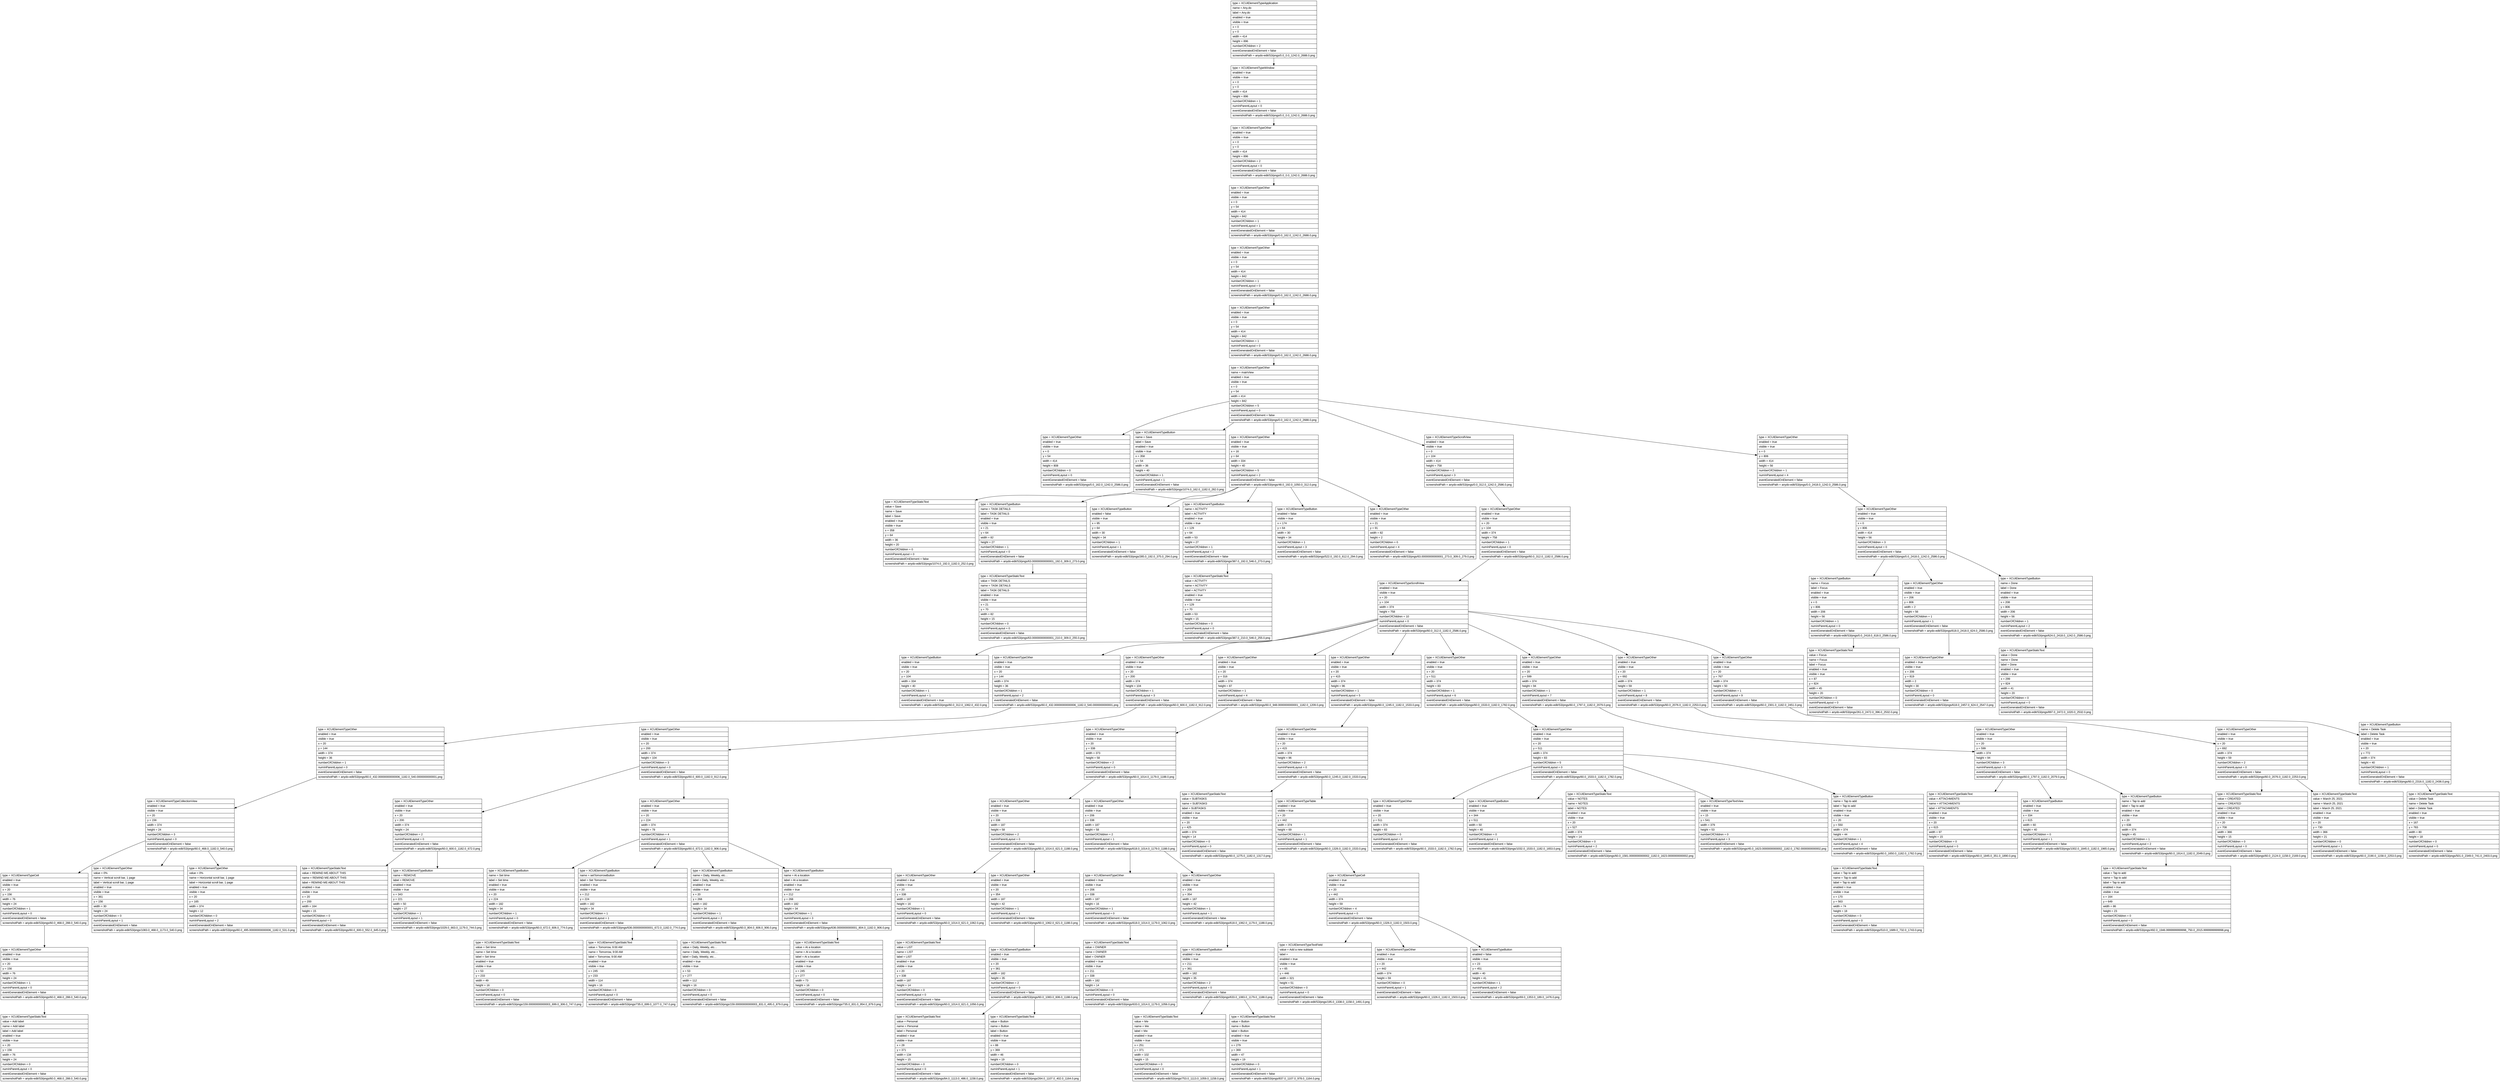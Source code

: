 digraph Layout {

	node [shape=record fontname=Arial];

	0	[label="{type = XCUIElementTypeApplication\l|name = Any.do\l|label = Any.do\l|enabled = true\l|visible = true\l|x = 0\l|y = 0\l|width = 414\l|height = 896\l|numberOfChildren = 2\l|eventGeneratedOnElement = false \l|screenshotPath = anydo-edit/S3/pngs/0.0_0.0_1242.0_2688.0.png\l}"]
	1	[label="{type = XCUIElementTypeWindow\l|enabled = true\l|visible = true\l|x = 0\l|y = 0\l|width = 414\l|height = 896\l|numberOfChildren = 1\l|numInParentLayout = 0\l|eventGeneratedOnElement = false \l|screenshotPath = anydo-edit/S3/pngs/0.0_0.0_1242.0_2688.0.png\l}"]
	2	[label="{type = XCUIElementTypeOther\l|enabled = true\l|visible = true\l|x = 0\l|y = 0\l|width = 414\l|height = 896\l|numberOfChildren = 2\l|numInParentLayout = 0\l|eventGeneratedOnElement = false \l|screenshotPath = anydo-edit/S3/pngs/0.0_0.0_1242.0_2688.0.png\l}"]
	3	[label="{type = XCUIElementTypeOther\l|enabled = true\l|visible = true\l|x = 0\l|y = 54\l|width = 414\l|height = 842\l|numberOfChildren = 1\l|numInParentLayout = 1\l|eventGeneratedOnElement = false \l|screenshotPath = anydo-edit/S3/pngs/0.0_162.0_1242.0_2688.0.png\l}"]
	4	[label="{type = XCUIElementTypeOther\l|enabled = true\l|visible = true\l|x = 0\l|y = 54\l|width = 414\l|height = 842\l|numberOfChildren = 1\l|numInParentLayout = 0\l|eventGeneratedOnElement = false \l|screenshotPath = anydo-edit/S3/pngs/0.0_162.0_1242.0_2688.0.png\l}"]
	5	[label="{type = XCUIElementTypeOther\l|enabled = true\l|visible = true\l|x = 0\l|y = 54\l|width = 414\l|height = 842\l|numberOfChildren = 1\l|numInParentLayout = 0\l|eventGeneratedOnElement = false \l|screenshotPath = anydo-edit/S3/pngs/0.0_162.0_1242.0_2688.0.png\l}"]
	6	[label="{type = XCUIElementTypeOther\l|name = mainView\l|enabled = true\l|visible = true\l|x = 0\l|y = 54\l|width = 414\l|height = 842\l|numberOfChildren = 5\l|numInParentLayout = 0\l|eventGeneratedOnElement = false \l|screenshotPath = anydo-edit/S3/pngs/0.0_162.0_1242.0_2688.0.png\l}"]
	7	[label="{type = XCUIElementTypeOther\l|enabled = true\l|visible = true\l|x = 0\l|y = 54\l|width = 414\l|height = 808\l|numberOfChildren = 0\l|numInParentLayout = 0\l|eventGeneratedOnElement = false \l|screenshotPath = anydo-edit/S3/pngs/0.0_162.0_1242.0_2586.0.png\l}"]
	8	[label="{type = XCUIElementTypeButton\l|name = Save\l|label = Save\l|enabled = true\l|visible = true\l|x = 358\l|y = 54\l|width = 36\l|height = 40\l|numberOfChildren = 1\l|numInParentLayout = 1\l|eventGeneratedOnElement = false \l|screenshotPath = anydo-edit/S3/pngs/1074.0_162.0_1182.0_282.0.png\l}"]
	9	[label="{type = XCUIElementTypeOther\l|enabled = true\l|visible = true\l|x = 16\l|y = 64\l|width = 334\l|height = 40\l|numberOfChildren = 5\l|numInParentLayout = 2\l|eventGeneratedOnElement = false \l|screenshotPath = anydo-edit/S3/pngs/48.0_192.0_1050.0_312.0.png\l}"]
	10	[label="{type = XCUIElementTypeScrollView\l|enabled = true\l|visible = true\l|x = 0\l|y = 104\l|width = 414\l|height = 758\l|numberOfChildren = 2\l|numInParentLayout = 3\l|eventGeneratedOnElement = false \l|screenshotPath = anydo-edit/S3/pngs/0.0_312.0_1242.0_2586.0.png\l}"]
	11	[label="{type = XCUIElementTypeOther\l|enabled = true\l|visible = true\l|x = 0\l|y = 806\l|width = 414\l|height = 56\l|numberOfChildren = 1\l|numInParentLayout = 4\l|eventGeneratedOnElement = false \l|screenshotPath = anydo-edit/S3/pngs/0.0_2418.0_1242.0_2586.0.png\l}"]
	12	[label="{type = XCUIElementTypeStaticText\l|value = Save\l|name = Save\l|label = Save\l|enabled = true\l|visible = true\l|x = 358\l|y = 64\l|width = 36\l|height = 20\l|numberOfChildren = 0\l|numInParentLayout = 0\l|eventGeneratedOnElement = false \l|screenshotPath = anydo-edit/S3/pngs/1074.0_192.0_1182.0_252.0.png\l}"]
	13	[label="{type = XCUIElementTypeButton\l|name = TASK DETAILS\l|label = TASK DETAILS\l|enabled = true\l|visible = true\l|x = 21\l|y = 64\l|width = 82\l|height = 27\l|numberOfChildren = 1\l|numInParentLayout = 0\l|eventGeneratedOnElement = false \l|screenshotPath = anydo-edit/S3/pngs/63.00000000000001_192.0_309.0_273.0.png\l}"]
	14	[label="{type = XCUIElementTypeButton\l|enabled = false\l|visible = true\l|x = 95\l|y = 64\l|width = 30\l|height = 34\l|numberOfChildren = 1\l|numInParentLayout = 1\l|eventGeneratedOnElement = false \l|screenshotPath = anydo-edit/S3/pngs/285.0_192.0_375.0_294.0.png\l}"]
	15	[label="{type = XCUIElementTypeButton\l|name = ACTIVITY\l|label = ACTIVITY\l|enabled = true\l|visible = true\l|x = 129\l|y = 64\l|width = 53\l|height = 27\l|numberOfChildren = 1\l|numInParentLayout = 2\l|eventGeneratedOnElement = false \l|screenshotPath = anydo-edit/S3/pngs/387.0_192.0_546.0_273.0.png\l}"]
	16	[label="{type = XCUIElementTypeButton\l|enabled = false\l|visible = true\l|x = 174\l|y = 64\l|width = 30\l|height = 34\l|numberOfChildren = 1\l|numInParentLayout = 3\l|eventGeneratedOnElement = false \l|screenshotPath = anydo-edit/S3/pngs/522.0_192.0_612.0_294.0.png\l}"]
	17	[label="{type = XCUIElementTypeOther\l|enabled = true\l|visible = true\l|x = 21\l|y = 91\l|width = 82\l|height = 2\l|numberOfChildren = 0\l|numInParentLayout = 4\l|eventGeneratedOnElement = false \l|screenshotPath = anydo-edit/S3/pngs/63.00000000000001_273.0_309.0_279.0.png\l}"]
	18	[label="{type = XCUIElementTypeOther\l|enabled = true\l|visible = true\l|x = 20\l|y = 104\l|width = 374\l|height = 758\l|numberOfChildren = 1\l|numInParentLayout = 0\l|eventGeneratedOnElement = false \l|screenshotPath = anydo-edit/S3/pngs/60.0_312.0_1182.0_2586.0.png\l}"]
	19	[label="{type = XCUIElementTypeOther\l|enabled = true\l|visible = true\l|x = 0\l|y = 806\l|width = 414\l|height = 56\l|numberOfChildren = 3\l|numInParentLayout = 0\l|eventGeneratedOnElement = false \l|screenshotPath = anydo-edit/S3/pngs/0.0_2418.0_1242.0_2586.0.png\l}"]
	20	[label="{type = XCUIElementTypeStaticText\l|value = TASK DETAILS\l|name = TASK DETAILS\l|label = TASK DETAILS\l|enabled = true\l|visible = true\l|x = 21\l|y = 70\l|width = 82\l|height = 15\l|numberOfChildren = 0\l|numInParentLayout = 0\l|eventGeneratedOnElement = false \l|screenshotPath = anydo-edit/S3/pngs/63.00000000000001_210.0_309.0_255.0.png\l}"]
	21	[label="{type = XCUIElementTypeStaticText\l|value = ACTIVITY\l|name = ACTIVITY\l|label = ACTIVITY\l|enabled = true\l|visible = true\l|x = 129\l|y = 70\l|width = 53\l|height = 15\l|numberOfChildren = 0\l|numInParentLayout = 0\l|eventGeneratedOnElement = false \l|screenshotPath = anydo-edit/S3/pngs/387.0_210.0_546.0_255.0.png\l}"]
	22	[label="{type = XCUIElementTypeScrollView\l|enabled = true\l|visible = true\l|x = 20\l|y = 104\l|width = 374\l|height = 758\l|numberOfChildren = 10\l|numInParentLayout = 0\l|eventGeneratedOnElement = false \l|screenshotPath = anydo-edit/S3/pngs/60.0_312.0_1182.0_2586.0.png\l}"]
	23	[label="{type = XCUIElementTypeButton\l|name = Focus\l|label = Focus\l|enabled = true\l|visible = true\l|x = 0\l|y = 806\l|width = 206\l|height = 56\l|numberOfChildren = 1\l|numInParentLayout = 0\l|eventGeneratedOnElement = false \l|screenshotPath = anydo-edit/S3/pngs/0.0_2418.0_618.0_2586.0.png\l}"]
	24	[label="{type = XCUIElementTypeOther\l|enabled = true\l|visible = true\l|x = 206\l|y = 806\l|width = 2\l|height = 56\l|numberOfChildren = 1\l|numInParentLayout = 1\l|eventGeneratedOnElement = false \l|screenshotPath = anydo-edit/S3/pngs/618.0_2418.0_624.0_2586.0.png\l}"]
	25	[label="{type = XCUIElementTypeButton\l|name = Done\l|label = Done\l|enabled = true\l|visible = true\l|x = 208\l|y = 806\l|width = 206\l|height = 56\l|numberOfChildren = 1\l|numInParentLayout = 2\l|eventGeneratedOnElement = false \l|screenshotPath = anydo-edit/S3/pngs/624.0_2418.0_1242.0_2586.0.png\l}"]
	26	[label="{type = XCUIElementTypeButton\l|enabled = true\l|visible = true\l|x = 20\l|y = 104\l|width = 334\l|height = 40\l|numberOfChildren = 1\l|numInParentLayout = 1\l|eventGeneratedOnElement = true \l|screenshotPath = anydo-edit/S3/pngs/60.0_312.0_1062.0_432.0.png\l}"]
	27	[label="{type = XCUIElementTypeOther\l|enabled = true\l|visible = true\l|x = 20\l|y = 144\l|width = 374\l|height = 36\l|numberOfChildren = 1\l|numInParentLayout = 2\l|eventGeneratedOnElement = false \l|screenshotPath = anydo-edit/S3/pngs/60.0_432.00000000000006_1182.0_540.0000000000001.png\l}"]
	28	[label="{type = XCUIElementTypeOther\l|enabled = true\l|visible = true\l|x = 20\l|y = 200\l|width = 374\l|height = 104\l|numberOfChildren = 1\l|numInParentLayout = 3\l|eventGeneratedOnElement = false \l|screenshotPath = anydo-edit/S3/pngs/60.0_600.0_1182.0_912.0.png\l}"]
	29	[label="{type = XCUIElementTypeOther\l|enabled = true\l|visible = true\l|x = 20\l|y = 316\l|width = 374\l|height = 87\l|numberOfChildren = 1\l|numInParentLayout = 4\l|eventGeneratedOnElement = false \l|screenshotPath = anydo-edit/S3/pngs/60.0_948.0000000000001_1182.0_1209.0.png\l}"]
	30	[label="{type = XCUIElementTypeOther\l|enabled = true\l|visible = true\l|x = 20\l|y = 415\l|width = 374\l|height = 96\l|numberOfChildren = 1\l|numInParentLayout = 5\l|eventGeneratedOnElement = false \l|screenshotPath = anydo-edit/S3/pngs/60.0_1245.0_1182.0_1533.0.png\l}"]
	31	[label="{type = XCUIElementTypeOther\l|enabled = true\l|visible = true\l|x = 20\l|y = 511\l|width = 374\l|height = 83\l|numberOfChildren = 1\l|numInParentLayout = 6\l|eventGeneratedOnElement = false \l|screenshotPath = anydo-edit/S3/pngs/60.0_1533.0_1182.0_1782.0.png\l}"]
	32	[label="{type = XCUIElementTypeOther\l|enabled = true\l|visible = true\l|x = 20\l|y = 599\l|width = 374\l|height = 94\l|numberOfChildren = 1\l|numInParentLayout = 7\l|eventGeneratedOnElement = false \l|screenshotPath = anydo-edit/S3/pngs/60.0_1797.0_1182.0_2079.0.png\l}"]
	33	[label="{type = XCUIElementTypeOther\l|enabled = true\l|visible = true\l|x = 20\l|y = 692\l|width = 374\l|height = 59\l|numberOfChildren = 1\l|numInParentLayout = 8\l|eventGeneratedOnElement = false \l|screenshotPath = anydo-edit/S3/pngs/60.0_2076.0_1182.0_2253.0.png\l}"]
	34	[label="{type = XCUIElementTypeOther\l|enabled = true\l|visible = true\l|x = 20\l|y = 767\l|width = 374\l|height = 50\l|numberOfChildren = 1\l|numInParentLayout = 9\l|eventGeneratedOnElement = false \l|screenshotPath = anydo-edit/S3/pngs/60.0_2301.0_1182.0_2451.0.png\l}"]
	35	[label="{type = XCUIElementTypeStaticText\l|value = Focus\l|name = Focus\l|label = Focus\l|enabled = true\l|visible = true\l|x = 87\l|y = 824\l|width = 45\l|height = 20\l|numberOfChildren = 0\l|numInParentLayout = 0\l|eventGeneratedOnElement = false \l|screenshotPath = anydo-edit/S3/pngs/261.0_2472.0_396.0_2532.0.png\l}"]
	36	[label="{type = XCUIElementTypeOther\l|enabled = true\l|visible = true\l|x = 206\l|y = 819\l|width = 2\l|height = 30\l|numberOfChildren = 0\l|numInParentLayout = 0\l|eventGeneratedOnElement = false \l|screenshotPath = anydo-edit/S3/pngs/618.0_2457.0_624.0_2547.0.png\l}"]
	37	[label="{type = XCUIElementTypeStaticText\l|value = Done\l|name = Done\l|label = Done\l|enabled = true\l|visible = true\l|x = 299\l|y = 824\l|width = 41\l|height = 20\l|numberOfChildren = 0\l|numInParentLayout = 0\l|eventGeneratedOnElement = false \l|screenshotPath = anydo-edit/S3/pngs/897.0_2472.0_1020.0_2532.0.png\l}"]
	38	[label="{type = XCUIElementTypeOther\l|enabled = true\l|visible = true\l|x = 20\l|y = 144\l|width = 374\l|height = 36\l|numberOfChildren = 1\l|numInParentLayout = 0\l|eventGeneratedOnElement = false \l|screenshotPath = anydo-edit/S3/pngs/60.0_432.00000000000006_1182.0_540.0000000000001.png\l}"]
	39	[label="{type = XCUIElementTypeOther\l|enabled = true\l|visible = true\l|x = 20\l|y = 200\l|width = 374\l|height = 104\l|numberOfChildren = 3\l|numInParentLayout = 0\l|eventGeneratedOnElement = false \l|screenshotPath = anydo-edit/S3/pngs/60.0_600.0_1182.0_912.0.png\l}"]
	40	[label="{type = XCUIElementTypeOther\l|enabled = true\l|visible = true\l|x = 20\l|y = 338\l|width = 373\l|height = 58\l|numberOfChildren = 2\l|numInParentLayout = 0\l|eventGeneratedOnElement = false \l|screenshotPath = anydo-edit/S3/pngs/60.0_1014.0_1179.0_1188.0.png\l}"]
	41	[label="{type = XCUIElementTypeOther\l|enabled = true\l|visible = true\l|x = 20\l|y = 415\l|width = 374\l|height = 96\l|numberOfChildren = 2\l|numInParentLayout = 0\l|eventGeneratedOnElement = false \l|screenshotPath = anydo-edit/S3/pngs/60.0_1245.0_1182.0_1533.0.png\l}"]
	42	[label="{type = XCUIElementTypeOther\l|enabled = true\l|visible = true\l|x = 20\l|y = 511\l|width = 374\l|height = 83\l|numberOfChildren = 5\l|numInParentLayout = 0\l|eventGeneratedOnElement = false \l|screenshotPath = anydo-edit/S3/pngs/60.0_1533.0_1182.0_1782.0.png\l}"]
	43	[label="{type = XCUIElementTypeOther\l|enabled = true\l|visible = true\l|x = 20\l|y = 599\l|width = 374\l|height = 94\l|numberOfChildren = 3\l|numInParentLayout = 0\l|eventGeneratedOnElement = false \l|screenshotPath = anydo-edit/S3/pngs/60.0_1797.0_1182.0_2079.0.png\l}"]
	44	[label="{type = XCUIElementTypeOther\l|enabled = true\l|visible = true\l|x = 20\l|y = 692\l|width = 374\l|height = 59\l|numberOfChildren = 2\l|numInParentLayout = 0\l|eventGeneratedOnElement = false \l|screenshotPath = anydo-edit/S3/pngs/60.0_2076.0_1182.0_2253.0.png\l}"]
	45	[label="{type = XCUIElementTypeButton\l|name = Delete Task\l|label = Delete Task\l|enabled = true\l|visible = true\l|x = 20\l|y = 772\l|width = 374\l|height = 40\l|numberOfChildren = 1\l|numInParentLayout = 0\l|eventGeneratedOnElement = false \l|screenshotPath = anydo-edit/S3/pngs/60.0_2316.0_1182.0_2436.0.png\l}"]
	46	[label="{type = XCUIElementTypeCollectionView\l|enabled = true\l|visible = true\l|x = 20\l|y = 156\l|width = 374\l|height = 24\l|numberOfChildren = 3\l|numInParentLayout = 0\l|eventGeneratedOnElement = false \l|screenshotPath = anydo-edit/S3/pngs/60.0_468.0_1182.0_540.0.png\l}"]
	47	[label="{type = XCUIElementTypeOther\l|enabled = true\l|visible = true\l|x = 20\l|y = 200\l|width = 374\l|height = 24\l|numberOfChildren = 2\l|numInParentLayout = 0\l|eventGeneratedOnElement = false \l|screenshotPath = anydo-edit/S3/pngs/60.0_600.0_1182.0_672.0.png\l}"]
	48	[label="{type = XCUIElementTypeOther\l|enabled = true\l|visible = true\l|x = 20\l|y = 224\l|width = 374\l|height = 78\l|numberOfChildren = 4\l|numInParentLayout = 1\l|eventGeneratedOnElement = false \l|screenshotPath = anydo-edit/S3/pngs/60.0_672.0_1182.0_906.0.png\l}"]
	49	[label="{type = XCUIElementTypeOther\l|enabled = true\l|visible = true\l|x = 20\l|y = 338\l|width = 187\l|height = 58\l|numberOfChildren = 2\l|numInParentLayout = 0\l|eventGeneratedOnElement = false \l|screenshotPath = anydo-edit/S3/pngs/60.0_1014.0_621.0_1188.0.png\l}"]
	50	[label="{type = XCUIElementTypeOther\l|enabled = true\l|visible = true\l|x = 206\l|y = 338\l|width = 187\l|height = 58\l|numberOfChildren = 2\l|numInParentLayout = 1\l|eventGeneratedOnElement = false \l|screenshotPath = anydo-edit/S3/pngs/618.0_1014.0_1179.0_1188.0.png\l}"]
	51	[label="{type = XCUIElementTypeStaticText\l|value = SUBTASKS\l|name = SUBTASKS\l|label = SUBTASKS\l|enabled = true\l|visible = true\l|x = 20\l|y = 425\l|width = 374\l|height = 14\l|numberOfChildren = 0\l|numInParentLayout = 0\l|eventGeneratedOnElement = false \l|screenshotPath = anydo-edit/S3/pngs/60.0_1275.0_1182.0_1317.0.png\l}"]
	52	[label="{type = XCUIElementTypeTable\l|enabled = true\l|visible = true\l|x = 20\l|y = 442\l|width = 374\l|height = 69\l|numberOfChildren = 1\l|numInParentLayout = 1\l|eventGeneratedOnElement = false \l|screenshotPath = anydo-edit/S3/pngs/60.0_1326.0_1182.0_1533.0.png\l}"]
	53	[label="{type = XCUIElementTypeOther\l|enabled = true\l|visible = true\l|x = 20\l|y = 511\l|width = 374\l|height = 83\l|numberOfChildren = 0\l|numInParentLayout = 0\l|eventGeneratedOnElement = false \l|screenshotPath = anydo-edit/S3/pngs/60.0_1533.0_1182.0_1782.0.png\l}"]
	54	[label="{type = XCUIElementTypeButton\l|enabled = true\l|visible = true\l|x = 344\l|y = 511\l|width = 50\l|height = 40\l|numberOfChildren = 0\l|numInParentLayout = 1\l|eventGeneratedOnElement = false \l|screenshotPath = anydo-edit/S3/pngs/1032.0_1533.0_1182.0_1653.0.png\l}"]
	55	[label="{type = XCUIElementTypeStaticText\l|value = NOTES\l|name = NOTES\l|label = NOTES\l|enabled = true\l|visible = true\l|x = 20\l|y = 527\l|width = 374\l|height = 14\l|numberOfChildren = 0\l|numInParentLayout = 2\l|eventGeneratedOnElement = false \l|screenshotPath = anydo-edit/S3/pngs/60.0_1581.0000000000002_1182.0_1623.0000000000002.png\l}"]
	56	[label="{type = XCUIElementTypeTextView\l|enabled = true\l|visible = true\l|x = 15\l|y = 541\l|width = 379\l|height = 53\l|numberOfChildren = 0\l|numInParentLayout = 3\l|eventGeneratedOnElement = false \l|screenshotPath = anydo-edit/S3/pngs/45.0_1623.0000000000002_1182.0_1782.0000000000002.png\l}"]
	57	[label="{type = XCUIElementTypeButton\l|name = Tap to add\l|label = Tap to add\l|enabled = true\l|visible = true\l|x = 20\l|y = 550\l|width = 374\l|height = 44\l|numberOfChildren = 1\l|numInParentLayout = 4\l|eventGeneratedOnElement = false \l|screenshotPath = anydo-edit/S3/pngs/60.0_1650.0_1182.0_1782.0.png\l}"]
	58	[label="{type = XCUIElementTypeStaticText\l|value = ATTACHMENTS\l|name = ATTACHMENTS\l|label = ATTACHMENTS\l|enabled = true\l|visible = true\l|x = 20\l|y = 615\l|width = 97\l|height = 15\l|numberOfChildren = 0\l|numInParentLayout = 0\l|eventGeneratedOnElement = false \l|screenshotPath = anydo-edit/S3/pngs/60.0_1845.0_351.0_1890.0.png\l}"]
	59	[label="{type = XCUIElementTypeButton\l|enabled = true\l|visible = true\l|x = 334\l|y = 615\l|width = 60\l|height = 40\l|numberOfChildren = 0\l|numInParentLayout = 1\l|eventGeneratedOnElement = false \l|screenshotPath = anydo-edit/S3/pngs/1002.0_1845.0_1182.0_1965.0.png\l}"]
	60	[label="{type = XCUIElementTypeButton\l|name = Tap to add\l|label = Tap to add\l|enabled = true\l|visible = true\l|x = 20\l|y = 638\l|width = 374\l|height = 45\l|numberOfChildren = 1\l|numInParentLayout = 2\l|eventGeneratedOnElement = false \l|screenshotPath = anydo-edit/S3/pngs/60.0_1914.0_1182.0_2049.0.png\l}"]
	61	[label="{type = XCUIElementTypeStaticText\l|value = CREATED\l|name = CREATED\l|label = CREATED\l|enabled = true\l|visible = true\l|x = 20\l|y = 708\l|width = 366\l|height = 15\l|numberOfChildren = 0\l|numInParentLayout = 0\l|eventGeneratedOnElement = false \l|screenshotPath = anydo-edit/S3/pngs/60.0_2124.0_1158.0_2169.0.png\l}"]
	62	[label="{type = XCUIElementTypeStaticText\l|value = March 25, 2021\l|name = March 25, 2021\l|label = March 25, 2021\l|enabled = true\l|visible = true\l|x = 20\l|y = 730\l|width = 366\l|height = 21\l|numberOfChildren = 0\l|numInParentLayout = 1\l|eventGeneratedOnElement = false \l|screenshotPath = anydo-edit/S3/pngs/60.0_2190.0_1158.0_2253.0.png\l}"]
	63	[label="{type = XCUIElementTypeStaticText\l|value = Delete Task\l|name = Delete Task\l|label = Delete Task\l|enabled = true\l|visible = true\l|x = 167\l|y = 783\l|width = 80\l|height = 18\l|numberOfChildren = 0\l|numInParentLayout = 0\l|eventGeneratedOnElement = false \l|screenshotPath = anydo-edit/S3/pngs/501.0_2349.0_741.0_2403.0.png\l}"]
	64	[label="{type = XCUIElementTypeCell\l|enabled = true\l|visible = true\l|x = 20\l|y = 156\l|width = 76\l|height = 24\l|numberOfChildren = 1\l|numInParentLayout = 0\l|eventGeneratedOnElement = false \l|screenshotPath = anydo-edit/S3/pngs/60.0_468.0_288.0_540.0.png\l}"]
	65	[label="{type = XCUIElementTypeOther\l|value = 0%\l|name = Vertical scroll bar, 1 page\l|label = Vertical scroll bar, 1 page\l|enabled = true\l|visible = true\l|x = 361\l|y = 156\l|width = 30\l|height = 24\l|numberOfChildren = 0\l|numInParentLayout = 1\l|eventGeneratedOnElement = false \l|screenshotPath = anydo-edit/S3/pngs/1083.0_468.0_1173.0_540.0.png\l}"]
	66	[label="{type = XCUIElementTypeOther\l|value = 0%\l|name = Horizontal scroll bar, 1 page\l|label = Horizontal scroll bar, 1 page\l|enabled = true\l|visible = true\l|x = 20\l|y = 165\l|width = 374\l|height = 12\l|numberOfChildren = 0\l|numInParentLayout = 2\l|eventGeneratedOnElement = false \l|screenshotPath = anydo-edit/S3/pngs/60.0_495.00000000000006_1182.0_531.0.png\l}"]
	67	[label="{type = XCUIElementTypeStaticText\l|value = REMIND ME ABOUT THIS\l|name = REMIND ME ABOUT THIS\l|label = REMIND ME ABOUT THIS\l|enabled = true\l|visible = true\l|x = 20\l|y = 200\l|width = 164\l|height = 15\l|numberOfChildren = 0\l|numInParentLayout = 0\l|eventGeneratedOnElement = false \l|screenshotPath = anydo-edit/S3/pngs/60.0_600.0_552.0_645.0.png\l}"]
	68	[label="{type = XCUIElementTypeButton\l|name = REMOVE\l|label = REMOVE\l|enabled = true\l|visible = true\l|x = 343\l|y = 221\l|width = 50\l|height = 27\l|numberOfChildren = 1\l|numInParentLayout = 1\l|eventGeneratedOnElement = false \l|screenshotPath = anydo-edit/S3/pngs/1029.0_663.0_1179.0_744.0.png\l}"]
	69	[label="{type = XCUIElementTypeButton\l|name = Set time\l|label = Set time\l|enabled = true\l|visible = true\l|x = 20\l|y = 224\l|width = 182\l|height = 34\l|numberOfChildren = 1\l|numInParentLayout = 0\l|eventGeneratedOnElement = false \l|screenshotPath = anydo-edit/S3/pngs/60.0_672.0_606.0_774.0.png\l}"]
	70	[label="{type = XCUIElementTypeButton\l|name = setTomorrowButton\l|label = Set Tomorrow\l|enabled = true\l|visible = true\l|x = 212\l|y = 224\l|width = 182\l|height = 34\l|numberOfChildren = 1\l|numInParentLayout = 1\l|eventGeneratedOnElement = false \l|screenshotPath = anydo-edit/S3/pngs/636.0000000000001_672.0_1182.0_774.0.png\l}"]
	71	[label="{type = XCUIElementTypeButton\l|name = Daily, Weekly, etc…\l|label = Daily, Weekly, etc…\l|enabled = true\l|visible = true\l|x = 20\l|y = 268\l|width = 182\l|height = 34\l|numberOfChildren = 1\l|numInParentLayout = 2\l|eventGeneratedOnElement = false \l|screenshotPath = anydo-edit/S3/pngs/60.0_804.0_606.0_906.0.png\l}"]
	72	[label="{type = XCUIElementTypeButton\l|name = At a location\l|label = At a location\l|enabled = true\l|visible = true\l|x = 212\l|y = 268\l|width = 182\l|height = 34\l|numberOfChildren = 1\l|numInParentLayout = 3\l|eventGeneratedOnElement = false \l|screenshotPath = anydo-edit/S3/pngs/636.0000000000001_804.0_1182.0_906.0.png\l}"]
	73	[label="{type = XCUIElementTypeOther\l|enabled = true\l|visible = true\l|x = 20\l|y = 338\l|width = 187\l|height = 16\l|numberOfChildren = 1\l|numInParentLayout = 0\l|eventGeneratedOnElement = false \l|screenshotPath = anydo-edit/S3/pngs/60.0_1014.0_621.0_1062.0.png\l}"]
	74	[label="{type = XCUIElementTypeOther\l|enabled = true\l|visible = true\l|x = 20\l|y = 354\l|width = 187\l|height = 42\l|numberOfChildren = 1\l|numInParentLayout = 1\l|eventGeneratedOnElement = false \l|screenshotPath = anydo-edit/S3/pngs/60.0_1062.0_621.0_1188.0.png\l}"]
	75	[label="{type = XCUIElementTypeOther\l|enabled = true\l|visible = true\l|x = 206\l|y = 338\l|width = 187\l|height = 16\l|numberOfChildren = 1\l|numInParentLayout = 0\l|eventGeneratedOnElement = false \l|screenshotPath = anydo-edit/S3/pngs/618.0_1014.0_1179.0_1062.0.png\l}"]
	76	[label="{type = XCUIElementTypeOther\l|enabled = true\l|visible = true\l|x = 206\l|y = 354\l|width = 187\l|height = 42\l|numberOfChildren = 1\l|numInParentLayout = 1\l|eventGeneratedOnElement = false \l|screenshotPath = anydo-edit/S3/pngs/618.0_1062.0_1179.0_1188.0.png\l}"]
	77	[label="{type = XCUIElementTypeCell\l|enabled = true\l|visible = true\l|x = 20\l|y = 442\l|width = 374\l|height = 59\l|numberOfChildren = 4\l|numInParentLayout = 0\l|eventGeneratedOnElement = false \l|screenshotPath = anydo-edit/S3/pngs/60.0_1326.0_1182.0_1503.0.png\l}"]
	78	[label="{type = XCUIElementTypeStaticText\l|value = Tap to add\l|name = Tap to add\l|label = Tap to add\l|enabled = true\l|visible = true\l|x = 170\l|y = 563\l|width = 74\l|height = 18\l|numberOfChildren = 0\l|numInParentLayout = 0\l|eventGeneratedOnElement = false \l|screenshotPath = anydo-edit/S3/pngs/510.0_1689.0_732.0_1743.0.png\l}"]
	79	[label="{type = XCUIElementTypeStaticText\l|value = Tap to add\l|name = Tap to add\l|label = Tap to add\l|enabled = true\l|visible = true\l|x = 164\l|y = 649\l|width = 86\l|height = 23\l|numberOfChildren = 0\l|numInParentLayout = 0\l|eventGeneratedOnElement = false \l|screenshotPath = anydo-edit/S3/pngs/492.0_1946.9999999999998_750.0_2015.9999999999998.png\l}"]
	80	[label="{type = XCUIElementTypeOther\l|enabled = true\l|visible = true\l|x = 20\l|y = 156\l|width = 76\l|height = 24\l|numberOfChildren = 1\l|numInParentLayout = 0\l|eventGeneratedOnElement = false \l|screenshotPath = anydo-edit/S3/pngs/60.0_468.0_288.0_540.0.png\l}"]
	81	[label="{type = XCUIElementTypeStaticText\l|value = Set time\l|name = Set time\l|label = Set time\l|enabled = true\l|visible = true\l|x = 53\l|y = 233\l|width = 49\l|height = 16\l|numberOfChildren = 0\l|numInParentLayout = 0\l|eventGeneratedOnElement = false \l|screenshotPath = anydo-edit/S3/pngs/159.00000000000003_699.0_306.0_747.0.png\l}"]
	82	[label="{type = XCUIElementTypeStaticText\l|value = Tomorrow, 9:00 AM\l|name = Tomorrow, 9:00 AM\l|label = Tomorrow, 9:00 AM\l|enabled = true\l|visible = true\l|x = 245\l|y = 233\l|width = 114\l|height = 16\l|numberOfChildren = 0\l|numInParentLayout = 0\l|eventGeneratedOnElement = false \l|screenshotPath = anydo-edit/S3/pngs/735.0_699.0_1077.0_747.0.png\l}"]
	83	[label="{type = XCUIElementTypeStaticText\l|value = Daily, Weekly, etc…\l|name = Daily, Weekly, etc…\l|label = Daily, Weekly, etc…\l|enabled = true\l|visible = true\l|x = 53\l|y = 277\l|width = 112\l|height = 16\l|numberOfChildren = 0\l|numInParentLayout = 0\l|eventGeneratedOnElement = false \l|screenshotPath = anydo-edit/S3/pngs/159.00000000000003_831.0_495.0_879.0.png\l}"]
	84	[label="{type = XCUIElementTypeStaticText\l|value = At a location\l|name = At a location\l|label = At a location\l|enabled = true\l|visible = true\l|x = 245\l|y = 277\l|width = 73\l|height = 16\l|numberOfChildren = 0\l|numInParentLayout = 0\l|eventGeneratedOnElement = false \l|screenshotPath = anydo-edit/S3/pngs/735.0_831.0_954.0_879.0.png\l}"]
	85	[label="{type = XCUIElementTypeStaticText\l|value = LIST\l|name = LIST\l|label = LIST\l|enabled = true\l|visible = true\l|x = 20\l|y = 338\l|width = 187\l|height = 14\l|numberOfChildren = 0\l|numInParentLayout = 0\l|eventGeneratedOnElement = false \l|screenshotPath = anydo-edit/S3/pngs/60.0_1014.0_621.0_1056.0.png\l}"]
	86	[label="{type = XCUIElementTypeButton\l|enabled = true\l|visible = true\l|x = 20\l|y = 361\l|width = 182\l|height = 35\l|numberOfChildren = 2\l|numInParentLayout = 0\l|eventGeneratedOnElement = false \l|screenshotPath = anydo-edit/S3/pngs/60.0_1083.0_606.0_1188.0.png\l}"]
	87	[label="{type = XCUIElementTypeStaticText\l|value = OWNER\l|name = OWNER\l|label = OWNER\l|enabled = true\l|visible = true\l|x = 211\l|y = 338\l|width = 182\l|height = 14\l|numberOfChildren = 0\l|numInParentLayout = 0\l|eventGeneratedOnElement = false \l|screenshotPath = anydo-edit/S3/pngs/633.0_1014.0_1179.0_1056.0.png\l}"]
	88	[label="{type = XCUIElementTypeButton\l|enabled = true\l|visible = true\l|x = 211\l|y = 361\l|width = 182\l|height = 35\l|numberOfChildren = 2\l|numInParentLayout = 0\l|eventGeneratedOnElement = false \l|screenshotPath = anydo-edit/S3/pngs/633.0_1083.0_1179.0_1188.0.png\l}"]
	89	[label="{type = XCUIElementTypeTextField\l|value = Add a new subtask\l|label = \l|enabled = true\l|visible = true\l|x = 65\l|y = 446\l|width = 321\l|height = 51\l|numberOfChildren = 0\l|numInParentLayout = 0\l|eventGeneratedOnElement = false \l|screenshotPath = anydo-edit/S3/pngs/195.0_1338.0_1158.0_1491.0.png\l}"]
	90	[label="{type = XCUIElementTypeOther\l|enabled = true\l|visible = true\l|x = 20\l|y = 442\l|width = 374\l|height = 59\l|numberOfChildren = 0\l|numInParentLayout = 1\l|eventGeneratedOnElement = false \l|screenshotPath = anydo-edit/S3/pngs/60.0_1326.0_1182.0_1503.0.png\l}"]
	91	[label="{type = XCUIElementTypeButton\l|enabled = false\l|visible = true\l|x = 23\l|y = 451\l|width = 40\l|height = 41\l|numberOfChildren = 1\l|numInParentLayout = 2\l|eventGeneratedOnElement = false \l|screenshotPath = anydo-edit/S3/pngs/69.0_1353.0_189.0_1476.0.png\l}"]
	92	[label="{type = XCUIElementTypeStaticText\l|value = Add label\l|name = Add label\l|label = Add label\l|enabled = true\l|visible = true\l|x = 20\l|y = 156\l|width = 76\l|height = 24\l|numberOfChildren = 0\l|numInParentLayout = 0\l|eventGeneratedOnElement = false \l|screenshotPath = anydo-edit/S3/pngs/60.0_468.0_288.0_540.0.png\l}"]
	93	[label="{type = XCUIElementTypeStaticText\l|value = Personal\l|name = Personal\l|label = Personal\l|enabled = true\l|visible = true\l|x = 28\l|y = 371\l|width = 134\l|height = 15\l|numberOfChildren = 0\l|numInParentLayout = 0\l|eventGeneratedOnElement = false \l|screenshotPath = anydo-edit/S3/pngs/84.0_1113.0_486.0_1158.0.png\l}"]
	94	[label="{type = XCUIElementTypeStaticText\l|value = Button\l|name = Button\l|label = Button\l|enabled = true\l|visible = true\l|x = 88\l|y = 369\l|width = 46\l|height = 19\l|numberOfChildren = 0\l|numInParentLayout = 1\l|eventGeneratedOnElement = false \l|screenshotPath = anydo-edit/S3/pngs/264.0_1107.0_402.0_1164.0.png\l}"]
	95	[label="{type = XCUIElementTypeStaticText\l|value = Me\l|name = Me\l|label = Me\l|enabled = true\l|visible = true\l|x = 251\l|y = 371\l|width = 102\l|height = 15\l|numberOfChildren = 0\l|numInParentLayout = 0\l|eventGeneratedOnElement = false \l|screenshotPath = anydo-edit/S3/pngs/753.0_1113.0_1059.0_1158.0.png\l}"]
	96	[label="{type = XCUIElementTypeStaticText\l|value = Button\l|name = Button\l|label = Button\l|enabled = true\l|visible = true\l|x = 279\l|y = 369\l|width = 47\l|height = 19\l|numberOfChildren = 0\l|numInParentLayout = 1\l|eventGeneratedOnElement = false \l|screenshotPath = anydo-edit/S3/pngs/837.0_1107.0_978.0_1164.0.png\l}"]


	0 -> 1
	1 -> 2
	2 -> 3
	3 -> 4
	4 -> 5
	5 -> 6
	6 -> 7
	6 -> 8
	6 -> 9
	6 -> 10
	6 -> 11
	8 -> 12
	9 -> 13
	9 -> 14
	9 -> 15
	9 -> 16
	9 -> 17
	10 -> 18
	11 -> 19
	13 -> 20
	15 -> 21
	18 -> 22
	19 -> 23
	19 -> 24
	19 -> 25
	22 -> 26
	22 -> 27
	22 -> 28
	22 -> 29
	22 -> 30
	22 -> 31
	22 -> 32
	22 -> 33
	22 -> 34
	23 -> 35
	24 -> 36
	25 -> 37
	27 -> 38
	28 -> 39
	29 -> 40
	30 -> 41
	31 -> 42
	32 -> 43
	33 -> 44
	34 -> 45
	38 -> 46
	39 -> 47
	39 -> 48
	40 -> 49
	40 -> 50
	41 -> 51
	41 -> 52
	42 -> 53
	42 -> 54
	42 -> 55
	42 -> 56
	42 -> 57
	43 -> 58
	43 -> 59
	43 -> 60
	44 -> 61
	44 -> 62
	45 -> 63
	46 -> 64
	46 -> 65
	46 -> 66
	47 -> 67
	47 -> 68
	48 -> 69
	48 -> 70
	48 -> 71
	48 -> 72
	49 -> 73
	49 -> 74
	50 -> 75
	50 -> 76
	52 -> 77
	57 -> 78
	60 -> 79
	64 -> 80
	69 -> 81
	70 -> 82
	71 -> 83
	72 -> 84
	73 -> 85
	74 -> 86
	75 -> 87
	76 -> 88
	77 -> 89
	77 -> 90
	77 -> 91
	80 -> 92
	86 -> 93
	86 -> 94
	88 -> 95
	88 -> 96


}